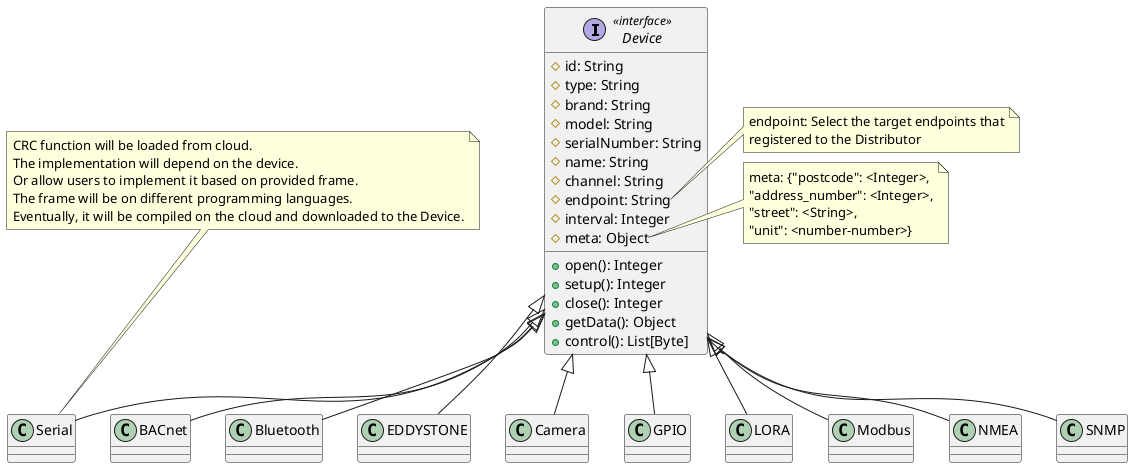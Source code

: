 @startuml Device-Class
together {
    interface Device <<interface>> {
        # id: String
        # type: String
        # brand: String
        # model: String
        # serialNumber: String
        # name: String
        # channel: String
        # endpoint: String
        # interval: Integer
        # meta: Object

        + open(): Integer
        + setup(): Integer
        + close(): Integer
        + getData(): Object
        + control(): List[Byte]
    }
    note right of Device::endpoint {
        endpoint: Select the target endpoints that
        registered to the Distributor
    }
    note right of Device::meta {
        meta: {"postcode": <Integer>,
        "address_number": <Integer>,
        "street": <String>,
        "unit": <number-number>}
    }

    Device <|-- BACnet
    Device <|-- Bluetooth
    Device <|-- EDDYSTONE
    Device <|-- Camera
    Device <|-- GPIO
    Device <|-- LORA
    Device <|-- Modbus
    Device <|-- NMEA
    Device <|-- Serial
    note top of Serial {
        CRC function will be loaded from cloud.
        The implementation will depend on the device.
        Or allow users to implement it based on provided frame.
        The frame will be on different programming languages.
        Eventually, it will be compiled on the cloud and downloaded to the Device.
    }
    Device <|-- SNMP
}

together {
    
}

' LORA -[hidden]-> EndPoint
@enduml
